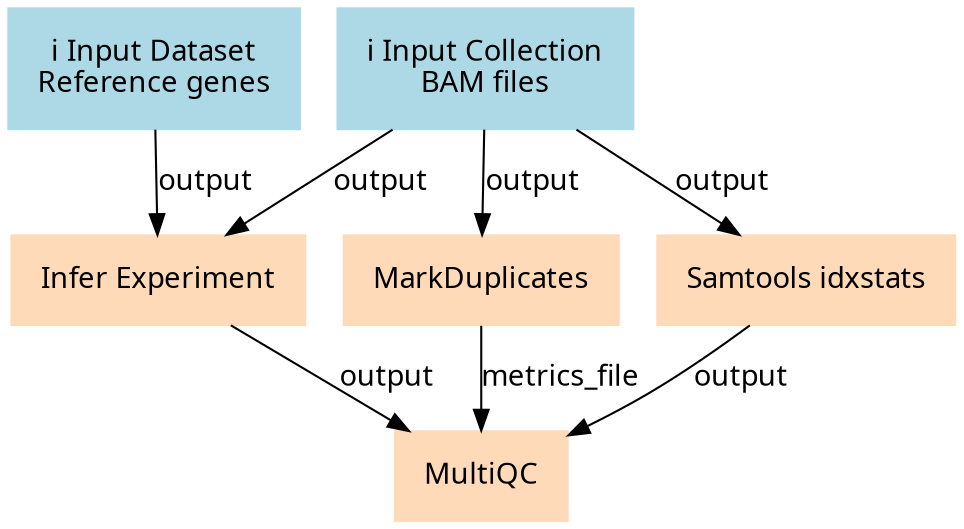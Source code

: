 digraph main {
  node [fontname="Atkinson Hyperlegible", shape=box, color=white,style=filled,color=peachpuff,margin="0.2,0.2"];
  edge [fontname="Atkinson Hyperlegible"];
  0[color=lightblue,label="ℹ️ Input Dataset\nReference genes"]
  1[color=lightblue,label="ℹ️ Input Collection\nBAM files"]
  2[label="Infer Experiment"]
  1 -> 2 [label="output"]
  0 -> 2 [label="output"]
  3[label="MarkDuplicates"]
  1 -> 3 [label="output"]
  4[label="Samtools idxstats"]
  1 -> 4 [label="output"]
  5[label="MultiQC"]
  2 -> 5 [label="output"]
  3 -> 5 [label="metrics_file"]
  4 -> 5 [label="output"]
}